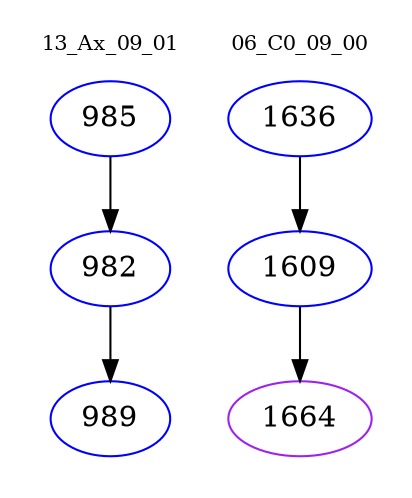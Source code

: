 digraph{
subgraph cluster_0 {
color = white
label = "13_Ax_09_01";
fontsize=10;
T0_985 [label="985", color="blue"]
T0_985 -> T0_982 [color="black"]
T0_982 [label="982", color="blue"]
T0_982 -> T0_989 [color="black"]
T0_989 [label="989", color="blue"]
}
subgraph cluster_1 {
color = white
label = "06_C0_09_00";
fontsize=10;
T1_1636 [label="1636", color="blue"]
T1_1636 -> T1_1609 [color="black"]
T1_1609 [label="1609", color="blue"]
T1_1609 -> T1_1664 [color="black"]
T1_1664 [label="1664", color="purple"]
}
}

